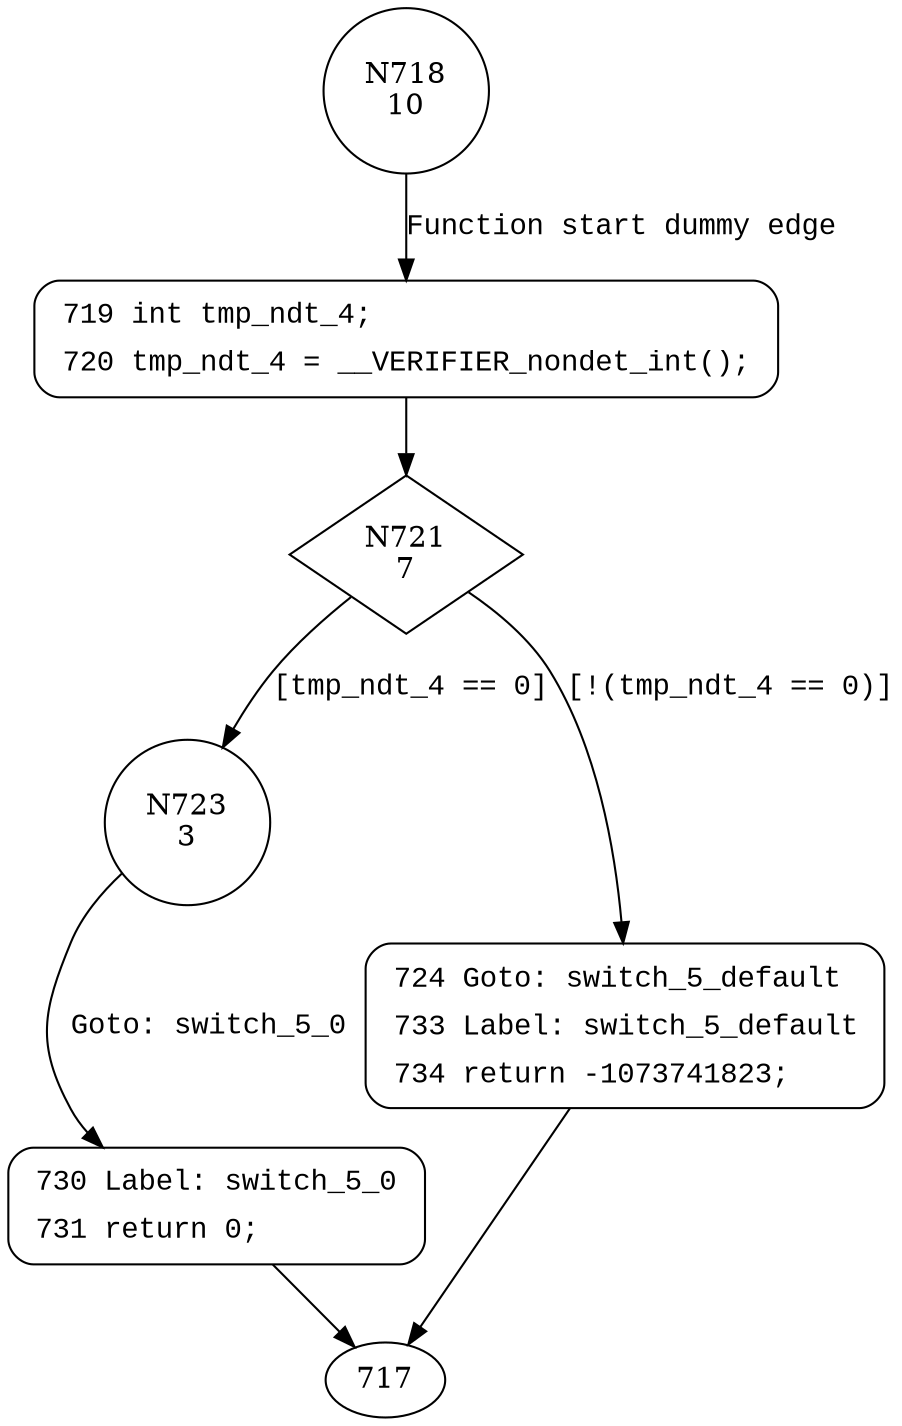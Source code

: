 digraph IoQueryDeviceDescription {
718 [shape="circle" label="N718\n10"]
719 [shape="circle" label="N719\n9"]
721 [shape="diamond" label="N721\n7"]
723 [shape="circle" label="N723\n3"]
724 [shape="circle" label="N724\n6"]
730 [shape="circle" label="N730\n2"]
719 [style="filled,bold" penwidth="1" fillcolor="white" fontname="Courier New" shape="Mrecord" label=<<table border="0" cellborder="0" cellpadding="3" bgcolor="white"><tr><td align="right">719</td><td align="left">int tmp_ndt_4;</td></tr><tr><td align="right">720</td><td align="left">tmp_ndt_4 = __VERIFIER_nondet_int();</td></tr></table>>]
719 -> 721[label=""]
724 [style="filled,bold" penwidth="1" fillcolor="white" fontname="Courier New" shape="Mrecord" label=<<table border="0" cellborder="0" cellpadding="3" bgcolor="white"><tr><td align="right">724</td><td align="left">Goto: switch_5_default</td></tr><tr><td align="right">733</td><td align="left">Label: switch_5_default</td></tr><tr><td align="right">734</td><td align="left">return -1073741823;</td></tr></table>>]
724 -> 717[label=""]
730 [style="filled,bold" penwidth="1" fillcolor="white" fontname="Courier New" shape="Mrecord" label=<<table border="0" cellborder="0" cellpadding="3" bgcolor="white"><tr><td align="right">730</td><td align="left">Label: switch_5_0</td></tr><tr><td align="right">731</td><td align="left">return 0;</td></tr></table>>]
730 -> 717[label=""]
718 -> 719 [label="Function start dummy edge" fontname="Courier New"]
721 -> 723 [label="[tmp_ndt_4 == 0]" fontname="Courier New"]
721 -> 724 [label="[!(tmp_ndt_4 == 0)]" fontname="Courier New"]
723 -> 730 [label="Goto: switch_5_0" fontname="Courier New"]
}